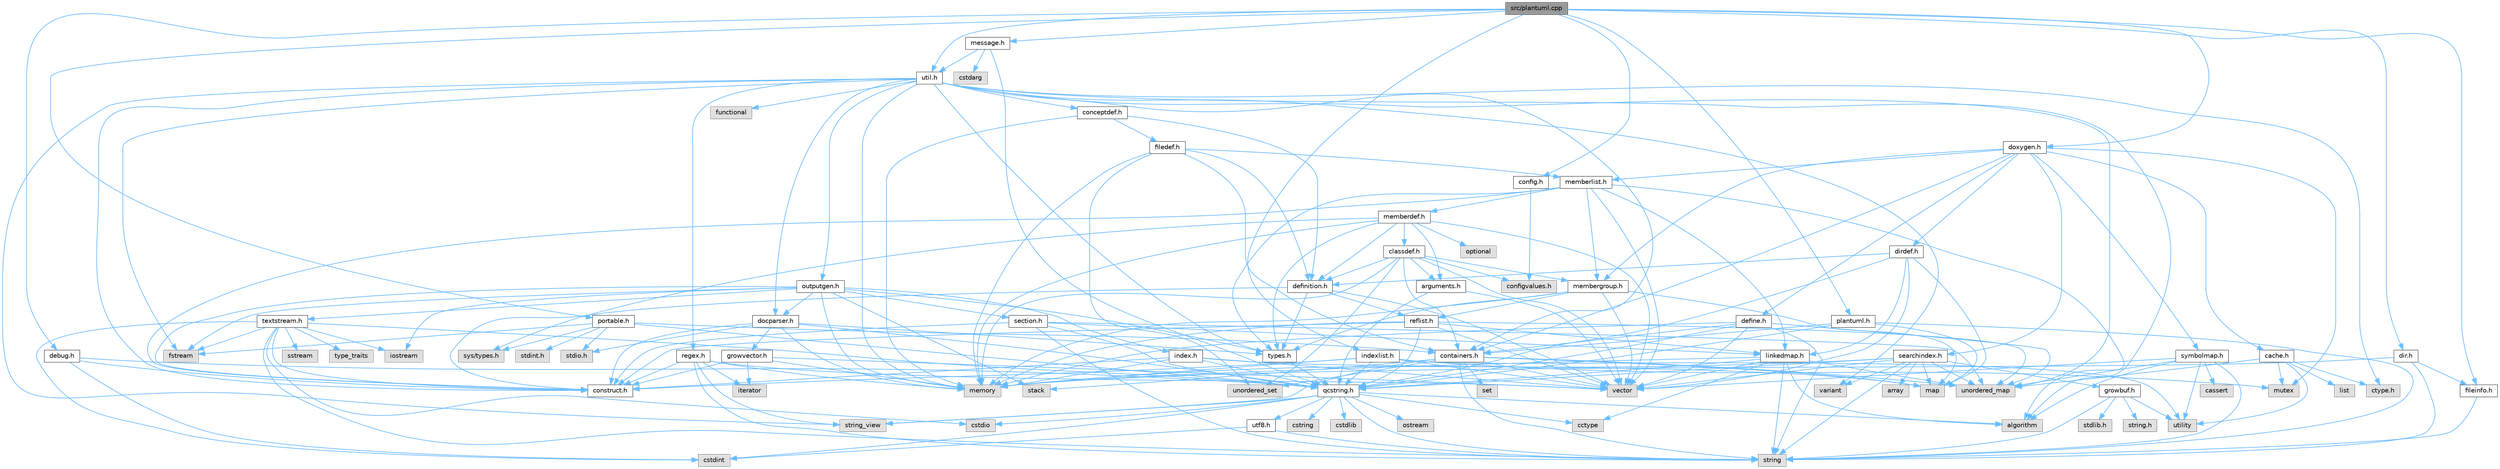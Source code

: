 digraph "src/plantuml.cpp"
{
 // INTERACTIVE_SVG=YES
 // LATEX_PDF_SIZE
  bgcolor="transparent";
  edge [fontname=Helvetica,fontsize=10,labelfontname=Helvetica,labelfontsize=10];
  node [fontname=Helvetica,fontsize=10,shape=box,height=0.2,width=0.4];
  Node1 [id="Node000001",label="src/plantuml.cpp",height=0.2,width=0.4,color="gray40", fillcolor="grey60", style="filled", fontcolor="black",tooltip=" "];
  Node1 -> Node2 [id="edge1_Node000001_Node000002",color="steelblue1",style="solid",tooltip=" "];
  Node2 [id="Node000002",label="plantuml.h",height=0.2,width=0.4,color="grey40", fillcolor="white", style="filled",URL="$d3/dde/plantuml_8h.html",tooltip=" "];
  Node2 -> Node3 [id="edge2_Node000002_Node000003",color="steelblue1",style="solid",tooltip=" "];
  Node3 [id="Node000003",label="map",height=0.2,width=0.4,color="grey60", fillcolor="#E0E0E0", style="filled",tooltip=" "];
  Node2 -> Node4 [id="edge3_Node000002_Node000004",color="steelblue1",style="solid",tooltip=" "];
  Node4 [id="Node000004",label="string",height=0.2,width=0.4,color="grey60", fillcolor="#E0E0E0", style="filled",tooltip=" "];
  Node2 -> Node5 [id="edge4_Node000002_Node000005",color="steelblue1",style="solid",tooltip=" "];
  Node5 [id="Node000005",label="containers.h",height=0.2,width=0.4,color="grey40", fillcolor="white", style="filled",URL="$d5/d75/containers_8h.html",tooltip=" "];
  Node5 -> Node6 [id="edge5_Node000005_Node000006",color="steelblue1",style="solid",tooltip=" "];
  Node6 [id="Node000006",label="vector",height=0.2,width=0.4,color="grey60", fillcolor="#E0E0E0", style="filled",tooltip=" "];
  Node5 -> Node4 [id="edge6_Node000005_Node000004",color="steelblue1",style="solid",tooltip=" "];
  Node5 -> Node7 [id="edge7_Node000005_Node000007",color="steelblue1",style="solid",tooltip=" "];
  Node7 [id="Node000007",label="string_view",height=0.2,width=0.4,color="grey60", fillcolor="#E0E0E0", style="filled",tooltip=" "];
  Node5 -> Node8 [id="edge8_Node000005_Node000008",color="steelblue1",style="solid",tooltip=" "];
  Node8 [id="Node000008",label="set",height=0.2,width=0.4,color="grey60", fillcolor="#E0E0E0", style="filled",tooltip=" "];
  Node5 -> Node3 [id="edge9_Node000005_Node000003",color="steelblue1",style="solid",tooltip=" "];
  Node5 -> Node9 [id="edge10_Node000005_Node000009",color="steelblue1",style="solid",tooltip=" "];
  Node9 [id="Node000009",label="unordered_set",height=0.2,width=0.4,color="grey60", fillcolor="#E0E0E0", style="filled",tooltip=" "];
  Node5 -> Node10 [id="edge11_Node000005_Node000010",color="steelblue1",style="solid",tooltip=" "];
  Node10 [id="Node000010",label="unordered_map",height=0.2,width=0.4,color="grey60", fillcolor="#E0E0E0", style="filled",tooltip=" "];
  Node5 -> Node11 [id="edge12_Node000005_Node000011",color="steelblue1",style="solid",tooltip=" "];
  Node11 [id="Node000011",label="stack",height=0.2,width=0.4,color="grey60", fillcolor="#E0E0E0", style="filled",tooltip=" "];
  Node2 -> Node12 [id="edge13_Node000002_Node000012",color="steelblue1",style="solid",tooltip=" "];
  Node12 [id="Node000012",label="qcstring.h",height=0.2,width=0.4,color="grey40", fillcolor="white", style="filled",URL="$d7/d5c/qcstring_8h.html",tooltip=" "];
  Node12 -> Node4 [id="edge14_Node000012_Node000004",color="steelblue1",style="solid",tooltip=" "];
  Node12 -> Node7 [id="edge15_Node000012_Node000007",color="steelblue1",style="solid",tooltip=" "];
  Node12 -> Node13 [id="edge16_Node000012_Node000013",color="steelblue1",style="solid",tooltip=" "];
  Node13 [id="Node000013",label="algorithm",height=0.2,width=0.4,color="grey60", fillcolor="#E0E0E0", style="filled",tooltip=" "];
  Node12 -> Node14 [id="edge17_Node000012_Node000014",color="steelblue1",style="solid",tooltip=" "];
  Node14 [id="Node000014",label="cctype",height=0.2,width=0.4,color="grey60", fillcolor="#E0E0E0", style="filled",tooltip=" "];
  Node12 -> Node15 [id="edge18_Node000012_Node000015",color="steelblue1",style="solid",tooltip=" "];
  Node15 [id="Node000015",label="cstring",height=0.2,width=0.4,color="grey60", fillcolor="#E0E0E0", style="filled",tooltip=" "];
  Node12 -> Node16 [id="edge19_Node000012_Node000016",color="steelblue1",style="solid",tooltip=" "];
  Node16 [id="Node000016",label="cstdio",height=0.2,width=0.4,color="grey60", fillcolor="#E0E0E0", style="filled",tooltip=" "];
  Node12 -> Node17 [id="edge20_Node000012_Node000017",color="steelblue1",style="solid",tooltip=" "];
  Node17 [id="Node000017",label="cstdlib",height=0.2,width=0.4,color="grey60", fillcolor="#E0E0E0", style="filled",tooltip=" "];
  Node12 -> Node18 [id="edge21_Node000012_Node000018",color="steelblue1",style="solid",tooltip=" "];
  Node18 [id="Node000018",label="cstdint",height=0.2,width=0.4,color="grey60", fillcolor="#E0E0E0", style="filled",tooltip=" "];
  Node12 -> Node19 [id="edge22_Node000012_Node000019",color="steelblue1",style="solid",tooltip=" "];
  Node19 [id="Node000019",label="ostream",height=0.2,width=0.4,color="grey60", fillcolor="#E0E0E0", style="filled",tooltip=" "];
  Node12 -> Node20 [id="edge23_Node000012_Node000020",color="steelblue1",style="solid",tooltip=" "];
  Node20 [id="Node000020",label="utf8.h",height=0.2,width=0.4,color="grey40", fillcolor="white", style="filled",URL="$db/d7c/utf8_8h.html",tooltip="Various UTF8 related helper functions."];
  Node20 -> Node18 [id="edge24_Node000020_Node000018",color="steelblue1",style="solid",tooltip=" "];
  Node20 -> Node4 [id="edge25_Node000020_Node000004",color="steelblue1",style="solid",tooltip=" "];
  Node1 -> Node21 [id="edge26_Node000001_Node000021",color="steelblue1",style="solid",tooltip=" "];
  Node21 [id="Node000021",label="util.h",height=0.2,width=0.4,color="grey40", fillcolor="white", style="filled",URL="$d8/d3c/util_8h.html",tooltip="A bunch of utility functions."];
  Node21 -> Node22 [id="edge27_Node000021_Node000022",color="steelblue1",style="solid",tooltip=" "];
  Node22 [id="Node000022",label="memory",height=0.2,width=0.4,color="grey60", fillcolor="#E0E0E0", style="filled",tooltip=" "];
  Node21 -> Node10 [id="edge28_Node000021_Node000010",color="steelblue1",style="solid",tooltip=" "];
  Node21 -> Node13 [id="edge29_Node000021_Node000013",color="steelblue1",style="solid",tooltip=" "];
  Node21 -> Node23 [id="edge30_Node000021_Node000023",color="steelblue1",style="solid",tooltip=" "];
  Node23 [id="Node000023",label="functional",height=0.2,width=0.4,color="grey60", fillcolor="#E0E0E0", style="filled",tooltip=" "];
  Node21 -> Node24 [id="edge31_Node000021_Node000024",color="steelblue1",style="solid",tooltip=" "];
  Node24 [id="Node000024",label="fstream",height=0.2,width=0.4,color="grey60", fillcolor="#E0E0E0", style="filled",tooltip=" "];
  Node21 -> Node25 [id="edge32_Node000021_Node000025",color="steelblue1",style="solid",tooltip=" "];
  Node25 [id="Node000025",label="variant",height=0.2,width=0.4,color="grey60", fillcolor="#E0E0E0", style="filled",tooltip=" "];
  Node21 -> Node7 [id="edge33_Node000021_Node000007",color="steelblue1",style="solid",tooltip=" "];
  Node21 -> Node26 [id="edge34_Node000021_Node000026",color="steelblue1",style="solid",tooltip=" "];
  Node26 [id="Node000026",label="ctype.h",height=0.2,width=0.4,color="grey60", fillcolor="#E0E0E0", style="filled",tooltip=" "];
  Node21 -> Node27 [id="edge35_Node000021_Node000027",color="steelblue1",style="solid",tooltip=" "];
  Node27 [id="Node000027",label="types.h",height=0.2,width=0.4,color="grey40", fillcolor="white", style="filled",URL="$d9/d49/types_8h.html",tooltip="This file contains a number of basic enums and types."];
  Node27 -> Node12 [id="edge36_Node000027_Node000012",color="steelblue1",style="solid",tooltip=" "];
  Node21 -> Node28 [id="edge37_Node000021_Node000028",color="steelblue1",style="solid",tooltip=" "];
  Node28 [id="Node000028",label="docparser.h",height=0.2,width=0.4,color="grey40", fillcolor="white", style="filled",URL="$de/d9c/docparser_8h.html",tooltip=" "];
  Node28 -> Node29 [id="edge38_Node000028_Node000029",color="steelblue1",style="solid",tooltip=" "];
  Node29 [id="Node000029",label="stdio.h",height=0.2,width=0.4,color="grey60", fillcolor="#E0E0E0", style="filled",tooltip=" "];
  Node28 -> Node22 [id="edge39_Node000028_Node000022",color="steelblue1",style="solid",tooltip=" "];
  Node28 -> Node12 [id="edge40_Node000028_Node000012",color="steelblue1",style="solid",tooltip=" "];
  Node28 -> Node30 [id="edge41_Node000028_Node000030",color="steelblue1",style="solid",tooltip=" "];
  Node30 [id="Node000030",label="growvector.h",height=0.2,width=0.4,color="grey40", fillcolor="white", style="filled",URL="$d7/d50/growvector_8h.html",tooltip=" "];
  Node30 -> Node6 [id="edge42_Node000030_Node000006",color="steelblue1",style="solid",tooltip=" "];
  Node30 -> Node22 [id="edge43_Node000030_Node000022",color="steelblue1",style="solid",tooltip=" "];
  Node30 -> Node31 [id="edge44_Node000030_Node000031",color="steelblue1",style="solid",tooltip=" "];
  Node31 [id="Node000031",label="iterator",height=0.2,width=0.4,color="grey60", fillcolor="#E0E0E0", style="filled",tooltip=" "];
  Node30 -> Node32 [id="edge45_Node000030_Node000032",color="steelblue1",style="solid",tooltip=" "];
  Node32 [id="Node000032",label="construct.h",height=0.2,width=0.4,color="grey40", fillcolor="white", style="filled",URL="$d7/dfc/construct_8h.html",tooltip=" "];
  Node28 -> Node32 [id="edge46_Node000028_Node000032",color="steelblue1",style="solid",tooltip=" "];
  Node28 -> Node27 [id="edge47_Node000028_Node000027",color="steelblue1",style="solid",tooltip=" "];
  Node21 -> Node5 [id="edge48_Node000021_Node000005",color="steelblue1",style="solid",tooltip=" "];
  Node21 -> Node33 [id="edge49_Node000021_Node000033",color="steelblue1",style="solid",tooltip=" "];
  Node33 [id="Node000033",label="outputgen.h",height=0.2,width=0.4,color="grey40", fillcolor="white", style="filled",URL="$df/d06/outputgen_8h.html",tooltip=" "];
  Node33 -> Node22 [id="edge50_Node000033_Node000022",color="steelblue1",style="solid",tooltip=" "];
  Node33 -> Node11 [id="edge51_Node000033_Node000011",color="steelblue1",style="solid",tooltip=" "];
  Node33 -> Node34 [id="edge52_Node000033_Node000034",color="steelblue1",style="solid",tooltip=" "];
  Node34 [id="Node000034",label="iostream",height=0.2,width=0.4,color="grey60", fillcolor="#E0E0E0", style="filled",tooltip=" "];
  Node33 -> Node24 [id="edge53_Node000033_Node000024",color="steelblue1",style="solid",tooltip=" "];
  Node33 -> Node27 [id="edge54_Node000033_Node000027",color="steelblue1",style="solid",tooltip=" "];
  Node33 -> Node35 [id="edge55_Node000033_Node000035",color="steelblue1",style="solid",tooltip=" "];
  Node35 [id="Node000035",label="index.h",height=0.2,width=0.4,color="grey40", fillcolor="white", style="filled",URL="$d1/db5/index_8h.html",tooltip=" "];
  Node35 -> Node22 [id="edge56_Node000035_Node000022",color="steelblue1",style="solid",tooltip=" "];
  Node35 -> Node6 [id="edge57_Node000035_Node000006",color="steelblue1",style="solid",tooltip=" "];
  Node35 -> Node3 [id="edge58_Node000035_Node000003",color="steelblue1",style="solid",tooltip=" "];
  Node35 -> Node12 [id="edge59_Node000035_Node000012",color="steelblue1",style="solid",tooltip=" "];
  Node35 -> Node32 [id="edge60_Node000035_Node000032",color="steelblue1",style="solid",tooltip=" "];
  Node33 -> Node36 [id="edge61_Node000033_Node000036",color="steelblue1",style="solid",tooltip=" "];
  Node36 [id="Node000036",label="section.h",height=0.2,width=0.4,color="grey40", fillcolor="white", style="filled",URL="$d1/d2a/section_8h.html",tooltip=" "];
  Node36 -> Node4 [id="edge62_Node000036_Node000004",color="steelblue1",style="solid",tooltip=" "];
  Node36 -> Node10 [id="edge63_Node000036_Node000010",color="steelblue1",style="solid",tooltip=" "];
  Node36 -> Node12 [id="edge64_Node000036_Node000012",color="steelblue1",style="solid",tooltip=" "];
  Node36 -> Node37 [id="edge65_Node000036_Node000037",color="steelblue1",style="solid",tooltip=" "];
  Node37 [id="Node000037",label="linkedmap.h",height=0.2,width=0.4,color="grey40", fillcolor="white", style="filled",URL="$da/de1/linkedmap_8h.html",tooltip=" "];
  Node37 -> Node10 [id="edge66_Node000037_Node000010",color="steelblue1",style="solid",tooltip=" "];
  Node37 -> Node6 [id="edge67_Node000037_Node000006",color="steelblue1",style="solid",tooltip=" "];
  Node37 -> Node22 [id="edge68_Node000037_Node000022",color="steelblue1",style="solid",tooltip=" "];
  Node37 -> Node4 [id="edge69_Node000037_Node000004",color="steelblue1",style="solid",tooltip=" "];
  Node37 -> Node13 [id="edge70_Node000037_Node000013",color="steelblue1",style="solid",tooltip=" "];
  Node37 -> Node14 [id="edge71_Node000037_Node000014",color="steelblue1",style="solid",tooltip=" "];
  Node37 -> Node12 [id="edge72_Node000037_Node000012",color="steelblue1",style="solid",tooltip=" "];
  Node36 -> Node32 [id="edge73_Node000036_Node000032",color="steelblue1",style="solid",tooltip=" "];
  Node33 -> Node38 [id="edge74_Node000033_Node000038",color="steelblue1",style="solid",tooltip=" "];
  Node38 [id="Node000038",label="textstream.h",height=0.2,width=0.4,color="grey40", fillcolor="white", style="filled",URL="$d4/d7d/textstream_8h.html",tooltip=" "];
  Node38 -> Node4 [id="edge75_Node000038_Node000004",color="steelblue1",style="solid",tooltip=" "];
  Node38 -> Node34 [id="edge76_Node000038_Node000034",color="steelblue1",style="solid",tooltip=" "];
  Node38 -> Node39 [id="edge77_Node000038_Node000039",color="steelblue1",style="solid",tooltip=" "];
  Node39 [id="Node000039",label="sstream",height=0.2,width=0.4,color="grey60", fillcolor="#E0E0E0", style="filled",tooltip=" "];
  Node38 -> Node18 [id="edge78_Node000038_Node000018",color="steelblue1",style="solid",tooltip=" "];
  Node38 -> Node16 [id="edge79_Node000038_Node000016",color="steelblue1",style="solid",tooltip=" "];
  Node38 -> Node24 [id="edge80_Node000038_Node000024",color="steelblue1",style="solid",tooltip=" "];
  Node38 -> Node40 [id="edge81_Node000038_Node000040",color="steelblue1",style="solid",tooltip=" "];
  Node40 [id="Node000040",label="type_traits",height=0.2,width=0.4,color="grey60", fillcolor="#E0E0E0", style="filled",tooltip=" "];
  Node38 -> Node12 [id="edge82_Node000038_Node000012",color="steelblue1",style="solid",tooltip=" "];
  Node38 -> Node32 [id="edge83_Node000038_Node000032",color="steelblue1",style="solid",tooltip=" "];
  Node33 -> Node28 [id="edge84_Node000033_Node000028",color="steelblue1",style="solid",tooltip=" "];
  Node33 -> Node32 [id="edge85_Node000033_Node000032",color="steelblue1",style="solid",tooltip=" "];
  Node21 -> Node41 [id="edge86_Node000021_Node000041",color="steelblue1",style="solid",tooltip=" "];
  Node41 [id="Node000041",label="regex.h",height=0.2,width=0.4,color="grey40", fillcolor="white", style="filled",URL="$d1/d21/regex_8h.html",tooltip=" "];
  Node41 -> Node22 [id="edge87_Node000041_Node000022",color="steelblue1",style="solid",tooltip=" "];
  Node41 -> Node4 [id="edge88_Node000041_Node000004",color="steelblue1",style="solid",tooltip=" "];
  Node41 -> Node7 [id="edge89_Node000041_Node000007",color="steelblue1",style="solid",tooltip=" "];
  Node41 -> Node6 [id="edge90_Node000041_Node000006",color="steelblue1",style="solid",tooltip=" "];
  Node41 -> Node31 [id="edge91_Node000041_Node000031",color="steelblue1",style="solid",tooltip=" "];
  Node41 -> Node32 [id="edge92_Node000041_Node000032",color="steelblue1",style="solid",tooltip=" "];
  Node21 -> Node42 [id="edge93_Node000021_Node000042",color="steelblue1",style="solid",tooltip=" "];
  Node42 [id="Node000042",label="conceptdef.h",height=0.2,width=0.4,color="grey40", fillcolor="white", style="filled",URL="$da/df1/conceptdef_8h.html",tooltip=" "];
  Node42 -> Node22 [id="edge94_Node000042_Node000022",color="steelblue1",style="solid",tooltip=" "];
  Node42 -> Node43 [id="edge95_Node000042_Node000043",color="steelblue1",style="solid",tooltip=" "];
  Node43 [id="Node000043",label="definition.h",height=0.2,width=0.4,color="grey40", fillcolor="white", style="filled",URL="$df/da1/definition_8h.html",tooltip=" "];
  Node43 -> Node6 [id="edge96_Node000043_Node000006",color="steelblue1",style="solid",tooltip=" "];
  Node43 -> Node27 [id="edge97_Node000043_Node000027",color="steelblue1",style="solid",tooltip=" "];
  Node43 -> Node44 [id="edge98_Node000043_Node000044",color="steelblue1",style="solid",tooltip=" "];
  Node44 [id="Node000044",label="reflist.h",height=0.2,width=0.4,color="grey40", fillcolor="white", style="filled",URL="$d1/d02/reflist_8h.html",tooltip=" "];
  Node44 -> Node6 [id="edge99_Node000044_Node000006",color="steelblue1",style="solid",tooltip=" "];
  Node44 -> Node10 [id="edge100_Node000044_Node000010",color="steelblue1",style="solid",tooltip=" "];
  Node44 -> Node22 [id="edge101_Node000044_Node000022",color="steelblue1",style="solid",tooltip=" "];
  Node44 -> Node12 [id="edge102_Node000044_Node000012",color="steelblue1",style="solid",tooltip=" "];
  Node44 -> Node37 [id="edge103_Node000044_Node000037",color="steelblue1",style="solid",tooltip=" "];
  Node44 -> Node32 [id="edge104_Node000044_Node000032",color="steelblue1",style="solid",tooltip=" "];
  Node43 -> Node32 [id="edge105_Node000043_Node000032",color="steelblue1",style="solid",tooltip=" "];
  Node42 -> Node45 [id="edge106_Node000042_Node000045",color="steelblue1",style="solid",tooltip=" "];
  Node45 [id="Node000045",label="filedef.h",height=0.2,width=0.4,color="grey40", fillcolor="white", style="filled",URL="$d4/d3a/filedef_8h.html",tooltip=" "];
  Node45 -> Node22 [id="edge107_Node000045_Node000022",color="steelblue1",style="solid",tooltip=" "];
  Node45 -> Node9 [id="edge108_Node000045_Node000009",color="steelblue1",style="solid",tooltip=" "];
  Node45 -> Node43 [id="edge109_Node000045_Node000043",color="steelblue1",style="solid",tooltip=" "];
  Node45 -> Node46 [id="edge110_Node000045_Node000046",color="steelblue1",style="solid",tooltip=" "];
  Node46 [id="Node000046",label="memberlist.h",height=0.2,width=0.4,color="grey40", fillcolor="white", style="filled",URL="$dd/d78/memberlist_8h.html",tooltip=" "];
  Node46 -> Node6 [id="edge111_Node000046_Node000006",color="steelblue1",style="solid",tooltip=" "];
  Node46 -> Node13 [id="edge112_Node000046_Node000013",color="steelblue1",style="solid",tooltip=" "];
  Node46 -> Node47 [id="edge113_Node000046_Node000047",color="steelblue1",style="solid",tooltip=" "];
  Node47 [id="Node000047",label="memberdef.h",height=0.2,width=0.4,color="grey40", fillcolor="white", style="filled",URL="$d4/d46/memberdef_8h.html",tooltip=" "];
  Node47 -> Node6 [id="edge114_Node000047_Node000006",color="steelblue1",style="solid",tooltip=" "];
  Node47 -> Node22 [id="edge115_Node000047_Node000022",color="steelblue1",style="solid",tooltip=" "];
  Node47 -> Node48 [id="edge116_Node000047_Node000048",color="steelblue1",style="solid",tooltip=" "];
  Node48 [id="Node000048",label="optional",height=0.2,width=0.4,color="grey60", fillcolor="#E0E0E0", style="filled",tooltip=" "];
  Node47 -> Node49 [id="edge117_Node000047_Node000049",color="steelblue1",style="solid",tooltip=" "];
  Node49 [id="Node000049",label="sys/types.h",height=0.2,width=0.4,color="grey60", fillcolor="#E0E0E0", style="filled",tooltip=" "];
  Node47 -> Node27 [id="edge118_Node000047_Node000027",color="steelblue1",style="solid",tooltip=" "];
  Node47 -> Node43 [id="edge119_Node000047_Node000043",color="steelblue1",style="solid",tooltip=" "];
  Node47 -> Node50 [id="edge120_Node000047_Node000050",color="steelblue1",style="solid",tooltip=" "];
  Node50 [id="Node000050",label="arguments.h",height=0.2,width=0.4,color="grey40", fillcolor="white", style="filled",URL="$df/d9b/arguments_8h.html",tooltip=" "];
  Node50 -> Node6 [id="edge121_Node000050_Node000006",color="steelblue1",style="solid",tooltip=" "];
  Node50 -> Node12 [id="edge122_Node000050_Node000012",color="steelblue1",style="solid",tooltip=" "];
  Node47 -> Node51 [id="edge123_Node000047_Node000051",color="steelblue1",style="solid",tooltip=" "];
  Node51 [id="Node000051",label="classdef.h",height=0.2,width=0.4,color="grey40", fillcolor="white", style="filled",URL="$d1/da6/classdef_8h.html",tooltip=" "];
  Node51 -> Node22 [id="edge124_Node000051_Node000022",color="steelblue1",style="solid",tooltip=" "];
  Node51 -> Node6 [id="edge125_Node000051_Node000006",color="steelblue1",style="solid",tooltip=" "];
  Node51 -> Node9 [id="edge126_Node000051_Node000009",color="steelblue1",style="solid",tooltip=" "];
  Node51 -> Node5 [id="edge127_Node000051_Node000005",color="steelblue1",style="solid",tooltip=" "];
  Node51 -> Node43 [id="edge128_Node000051_Node000043",color="steelblue1",style="solid",tooltip=" "];
  Node51 -> Node50 [id="edge129_Node000051_Node000050",color="steelblue1",style="solid",tooltip=" "];
  Node51 -> Node52 [id="edge130_Node000051_Node000052",color="steelblue1",style="solid",tooltip=" "];
  Node52 [id="Node000052",label="membergroup.h",height=0.2,width=0.4,color="grey40", fillcolor="white", style="filled",URL="$d9/d11/membergroup_8h.html",tooltip=" "];
  Node52 -> Node6 [id="edge131_Node000052_Node000006",color="steelblue1",style="solid",tooltip=" "];
  Node52 -> Node3 [id="edge132_Node000052_Node000003",color="steelblue1",style="solid",tooltip=" "];
  Node52 -> Node22 [id="edge133_Node000052_Node000022",color="steelblue1",style="solid",tooltip=" "];
  Node52 -> Node27 [id="edge134_Node000052_Node000027",color="steelblue1",style="solid",tooltip=" "];
  Node52 -> Node44 [id="edge135_Node000052_Node000044",color="steelblue1",style="solid",tooltip=" "];
  Node51 -> Node53 [id="edge136_Node000051_Node000053",color="steelblue1",style="solid",tooltip=" "];
  Node53 [id="Node000053",label="configvalues.h",height=0.2,width=0.4,color="grey60", fillcolor="#E0E0E0", style="filled",tooltip=" "];
  Node46 -> Node37 [id="edge137_Node000046_Node000037",color="steelblue1",style="solid",tooltip=" "];
  Node46 -> Node27 [id="edge138_Node000046_Node000027",color="steelblue1",style="solid",tooltip=" "];
  Node46 -> Node52 [id="edge139_Node000046_Node000052",color="steelblue1",style="solid",tooltip=" "];
  Node46 -> Node32 [id="edge140_Node000046_Node000032",color="steelblue1",style="solid",tooltip=" "];
  Node45 -> Node5 [id="edge141_Node000045_Node000005",color="steelblue1",style="solid",tooltip=" "];
  Node21 -> Node32 [id="edge142_Node000021_Node000032",color="steelblue1",style="solid",tooltip=" "];
  Node1 -> Node54 [id="edge143_Node000001_Node000054",color="steelblue1",style="solid",tooltip=" "];
  Node54 [id="Node000054",label="portable.h",height=0.2,width=0.4,color="grey40", fillcolor="white", style="filled",URL="$d2/de2/portable_8h.html",tooltip="Portable versions of functions that are platform dependent."];
  Node54 -> Node29 [id="edge144_Node000054_Node000029",color="steelblue1",style="solid",tooltip=" "];
  Node54 -> Node49 [id="edge145_Node000054_Node000049",color="steelblue1",style="solid",tooltip=" "];
  Node54 -> Node55 [id="edge146_Node000054_Node000055",color="steelblue1",style="solid",tooltip=" "];
  Node55 [id="Node000055",label="stdint.h",height=0.2,width=0.4,color="grey60", fillcolor="#E0E0E0", style="filled",tooltip=" "];
  Node54 -> Node24 [id="edge147_Node000054_Node000024",color="steelblue1",style="solid",tooltip=" "];
  Node54 -> Node5 [id="edge148_Node000054_Node000005",color="steelblue1",style="solid",tooltip=" "];
  Node54 -> Node12 [id="edge149_Node000054_Node000012",color="steelblue1",style="solid",tooltip=" "];
  Node1 -> Node56 [id="edge150_Node000001_Node000056",color="steelblue1",style="solid",tooltip=" "];
  Node56 [id="Node000056",label="config.h",height=0.2,width=0.4,color="grey40", fillcolor="white", style="filled",URL="$db/d16/config_8h.html",tooltip=" "];
  Node56 -> Node53 [id="edge151_Node000056_Node000053",color="steelblue1",style="solid",tooltip=" "];
  Node1 -> Node57 [id="edge152_Node000001_Node000057",color="steelblue1",style="solid",tooltip=" "];
  Node57 [id="Node000057",label="doxygen.h",height=0.2,width=0.4,color="grey40", fillcolor="white", style="filled",URL="$d1/da1/doxygen_8h.html",tooltip=" "];
  Node57 -> Node58 [id="edge153_Node000057_Node000058",color="steelblue1",style="solid",tooltip=" "];
  Node58 [id="Node000058",label="mutex",height=0.2,width=0.4,color="grey60", fillcolor="#E0E0E0", style="filled",tooltip=" "];
  Node57 -> Node5 [id="edge154_Node000057_Node000005",color="steelblue1",style="solid",tooltip=" "];
  Node57 -> Node52 [id="edge155_Node000057_Node000052",color="steelblue1",style="solid",tooltip=" "];
  Node57 -> Node59 [id="edge156_Node000057_Node000059",color="steelblue1",style="solid",tooltip=" "];
  Node59 [id="Node000059",label="dirdef.h",height=0.2,width=0.4,color="grey40", fillcolor="white", style="filled",URL="$d6/d15/dirdef_8h.html",tooltip=" "];
  Node59 -> Node6 [id="edge157_Node000059_Node000006",color="steelblue1",style="solid",tooltip=" "];
  Node59 -> Node3 [id="edge158_Node000059_Node000003",color="steelblue1",style="solid",tooltip=" "];
  Node59 -> Node12 [id="edge159_Node000059_Node000012",color="steelblue1",style="solid",tooltip=" "];
  Node59 -> Node37 [id="edge160_Node000059_Node000037",color="steelblue1",style="solid",tooltip=" "];
  Node59 -> Node43 [id="edge161_Node000059_Node000043",color="steelblue1",style="solid",tooltip=" "];
  Node57 -> Node46 [id="edge162_Node000057_Node000046",color="steelblue1",style="solid",tooltip=" "];
  Node57 -> Node60 [id="edge163_Node000057_Node000060",color="steelblue1",style="solid",tooltip=" "];
  Node60 [id="Node000060",label="define.h",height=0.2,width=0.4,color="grey40", fillcolor="white", style="filled",URL="$df/d67/define_8h.html",tooltip=" "];
  Node60 -> Node6 [id="edge164_Node000060_Node000006",color="steelblue1",style="solid",tooltip=" "];
  Node60 -> Node22 [id="edge165_Node000060_Node000022",color="steelblue1",style="solid",tooltip=" "];
  Node60 -> Node4 [id="edge166_Node000060_Node000004",color="steelblue1",style="solid",tooltip=" "];
  Node60 -> Node10 [id="edge167_Node000060_Node000010",color="steelblue1",style="solid",tooltip=" "];
  Node60 -> Node12 [id="edge168_Node000060_Node000012",color="steelblue1",style="solid",tooltip=" "];
  Node60 -> Node5 [id="edge169_Node000060_Node000005",color="steelblue1",style="solid",tooltip=" "];
  Node57 -> Node61 [id="edge170_Node000057_Node000061",color="steelblue1",style="solid",tooltip=" "];
  Node61 [id="Node000061",label="cache.h",height=0.2,width=0.4,color="grey40", fillcolor="white", style="filled",URL="$d3/d26/cache_8h.html",tooltip=" "];
  Node61 -> Node62 [id="edge171_Node000061_Node000062",color="steelblue1",style="solid",tooltip=" "];
  Node62 [id="Node000062",label="list",height=0.2,width=0.4,color="grey60", fillcolor="#E0E0E0", style="filled",tooltip=" "];
  Node61 -> Node10 [id="edge172_Node000061_Node000010",color="steelblue1",style="solid",tooltip=" "];
  Node61 -> Node58 [id="edge173_Node000061_Node000058",color="steelblue1",style="solid",tooltip=" "];
  Node61 -> Node63 [id="edge174_Node000061_Node000063",color="steelblue1",style="solid",tooltip=" "];
  Node63 [id="Node000063",label="utility",height=0.2,width=0.4,color="grey60", fillcolor="#E0E0E0", style="filled",tooltip=" "];
  Node61 -> Node26 [id="edge175_Node000061_Node000026",color="steelblue1",style="solid",tooltip=" "];
  Node57 -> Node64 [id="edge176_Node000057_Node000064",color="steelblue1",style="solid",tooltip=" "];
  Node64 [id="Node000064",label="symbolmap.h",height=0.2,width=0.4,color="grey40", fillcolor="white", style="filled",URL="$d7/ddd/symbolmap_8h.html",tooltip=" "];
  Node64 -> Node13 [id="edge177_Node000064_Node000013",color="steelblue1",style="solid",tooltip=" "];
  Node64 -> Node10 [id="edge178_Node000064_Node000010",color="steelblue1",style="solid",tooltip=" "];
  Node64 -> Node6 [id="edge179_Node000064_Node000006",color="steelblue1",style="solid",tooltip=" "];
  Node64 -> Node4 [id="edge180_Node000064_Node000004",color="steelblue1",style="solid",tooltip=" "];
  Node64 -> Node63 [id="edge181_Node000064_Node000063",color="steelblue1",style="solid",tooltip=" "];
  Node64 -> Node65 [id="edge182_Node000064_Node000065",color="steelblue1",style="solid",tooltip=" "];
  Node65 [id="Node000065",label="cassert",height=0.2,width=0.4,color="grey60", fillcolor="#E0E0E0", style="filled",tooltip=" "];
  Node57 -> Node66 [id="edge183_Node000057_Node000066",color="steelblue1",style="solid",tooltip=" "];
  Node66 [id="Node000066",label="searchindex.h",height=0.2,width=0.4,color="grey40", fillcolor="white", style="filled",URL="$de/d07/searchindex_8h.html",tooltip="Web server based search engine."];
  Node66 -> Node22 [id="edge184_Node000066_Node000022",color="steelblue1",style="solid",tooltip=" "];
  Node66 -> Node6 [id="edge185_Node000066_Node000006",color="steelblue1",style="solid",tooltip=" "];
  Node66 -> Node3 [id="edge186_Node000066_Node000003",color="steelblue1",style="solid",tooltip=" "];
  Node66 -> Node10 [id="edge187_Node000066_Node000010",color="steelblue1",style="solid",tooltip=" "];
  Node66 -> Node4 [id="edge188_Node000066_Node000004",color="steelblue1",style="solid",tooltip=" "];
  Node66 -> Node67 [id="edge189_Node000066_Node000067",color="steelblue1",style="solid",tooltip=" "];
  Node67 [id="Node000067",label="array",height=0.2,width=0.4,color="grey60", fillcolor="#E0E0E0", style="filled",tooltip=" "];
  Node66 -> Node25 [id="edge190_Node000066_Node000025",color="steelblue1",style="solid",tooltip=" "];
  Node66 -> Node12 [id="edge191_Node000066_Node000012",color="steelblue1",style="solid",tooltip=" "];
  Node66 -> Node68 [id="edge192_Node000066_Node000068",color="steelblue1",style="solid",tooltip=" "];
  Node68 [id="Node000068",label="growbuf.h",height=0.2,width=0.4,color="grey40", fillcolor="white", style="filled",URL="$dd/d72/growbuf_8h.html",tooltip=" "];
  Node68 -> Node63 [id="edge193_Node000068_Node000063",color="steelblue1",style="solid",tooltip=" "];
  Node68 -> Node69 [id="edge194_Node000068_Node000069",color="steelblue1",style="solid",tooltip=" "];
  Node69 [id="Node000069",label="stdlib.h",height=0.2,width=0.4,color="grey60", fillcolor="#E0E0E0", style="filled",tooltip=" "];
  Node68 -> Node70 [id="edge195_Node000068_Node000070",color="steelblue1",style="solid",tooltip=" "];
  Node70 [id="Node000070",label="string.h",height=0.2,width=0.4,color="grey60", fillcolor="#E0E0E0", style="filled",tooltip=" "];
  Node68 -> Node4 [id="edge196_Node000068_Node000004",color="steelblue1",style="solid",tooltip=" "];
  Node1 -> Node71 [id="edge197_Node000001_Node000071",color="steelblue1",style="solid",tooltip=" "];
  Node71 [id="Node000071",label="message.h",height=0.2,width=0.4,color="grey40", fillcolor="white", style="filled",URL="$d2/d0d/message_8h.html",tooltip=" "];
  Node71 -> Node72 [id="edge198_Node000071_Node000072",color="steelblue1",style="solid",tooltip=" "];
  Node72 [id="Node000072",label="cstdarg",height=0.2,width=0.4,color="grey60", fillcolor="#E0E0E0", style="filled",tooltip=" "];
  Node71 -> Node12 [id="edge199_Node000071_Node000012",color="steelblue1",style="solid",tooltip=" "];
  Node71 -> Node21 [id="edge200_Node000071_Node000021",color="steelblue1",style="solid",tooltip=" "];
  Node1 -> Node73 [id="edge201_Node000001_Node000073",color="steelblue1",style="solid",tooltip=" "];
  Node73 [id="Node000073",label="debug.h",height=0.2,width=0.4,color="grey40", fillcolor="white", style="filled",URL="$db/d16/debug_8h.html",tooltip=" "];
  Node73 -> Node18 [id="edge202_Node000073_Node000018",color="steelblue1",style="solid",tooltip=" "];
  Node73 -> Node12 [id="edge203_Node000073_Node000012",color="steelblue1",style="solid",tooltip=" "];
  Node73 -> Node32 [id="edge204_Node000073_Node000032",color="steelblue1",style="solid",tooltip=" "];
  Node1 -> Node74 [id="edge205_Node000001_Node000074",color="steelblue1",style="solid",tooltip=" "];
  Node74 [id="Node000074",label="fileinfo.h",height=0.2,width=0.4,color="grey40", fillcolor="white", style="filled",URL="$df/d45/fileinfo_8h.html",tooltip=" "];
  Node74 -> Node4 [id="edge206_Node000074_Node000004",color="steelblue1",style="solid",tooltip=" "];
  Node1 -> Node75 [id="edge207_Node000001_Node000075",color="steelblue1",style="solid",tooltip=" "];
  Node75 [id="Node000075",label="dir.h",height=0.2,width=0.4,color="grey40", fillcolor="white", style="filled",URL="$df/d9c/dir_8h.html",tooltip=" "];
  Node75 -> Node4 [id="edge208_Node000075_Node000004",color="steelblue1",style="solid",tooltip=" "];
  Node75 -> Node22 [id="edge209_Node000075_Node000022",color="steelblue1",style="solid",tooltip=" "];
  Node75 -> Node74 [id="edge210_Node000075_Node000074",color="steelblue1",style="solid",tooltip=" "];
  Node1 -> Node76 [id="edge211_Node000001_Node000076",color="steelblue1",style="solid",tooltip=" "];
  Node76 [id="Node000076",label="indexlist.h",height=0.2,width=0.4,color="grey40", fillcolor="white", style="filled",URL="$d5/d61/indexlist_8h.html",tooltip=" "];
  Node76 -> Node63 [id="edge212_Node000076_Node000063",color="steelblue1",style="solid",tooltip=" "];
  Node76 -> Node6 [id="edge213_Node000076_Node000006",color="steelblue1",style="solid",tooltip=" "];
  Node76 -> Node22 [id="edge214_Node000076_Node000022",color="steelblue1",style="solid",tooltip=" "];
  Node76 -> Node58 [id="edge215_Node000076_Node000058",color="steelblue1",style="solid",tooltip=" "];
  Node76 -> Node12 [id="edge216_Node000076_Node000012",color="steelblue1",style="solid",tooltip=" "];
  Node76 -> Node32 [id="edge217_Node000076_Node000032",color="steelblue1",style="solid",tooltip=" "];
}
